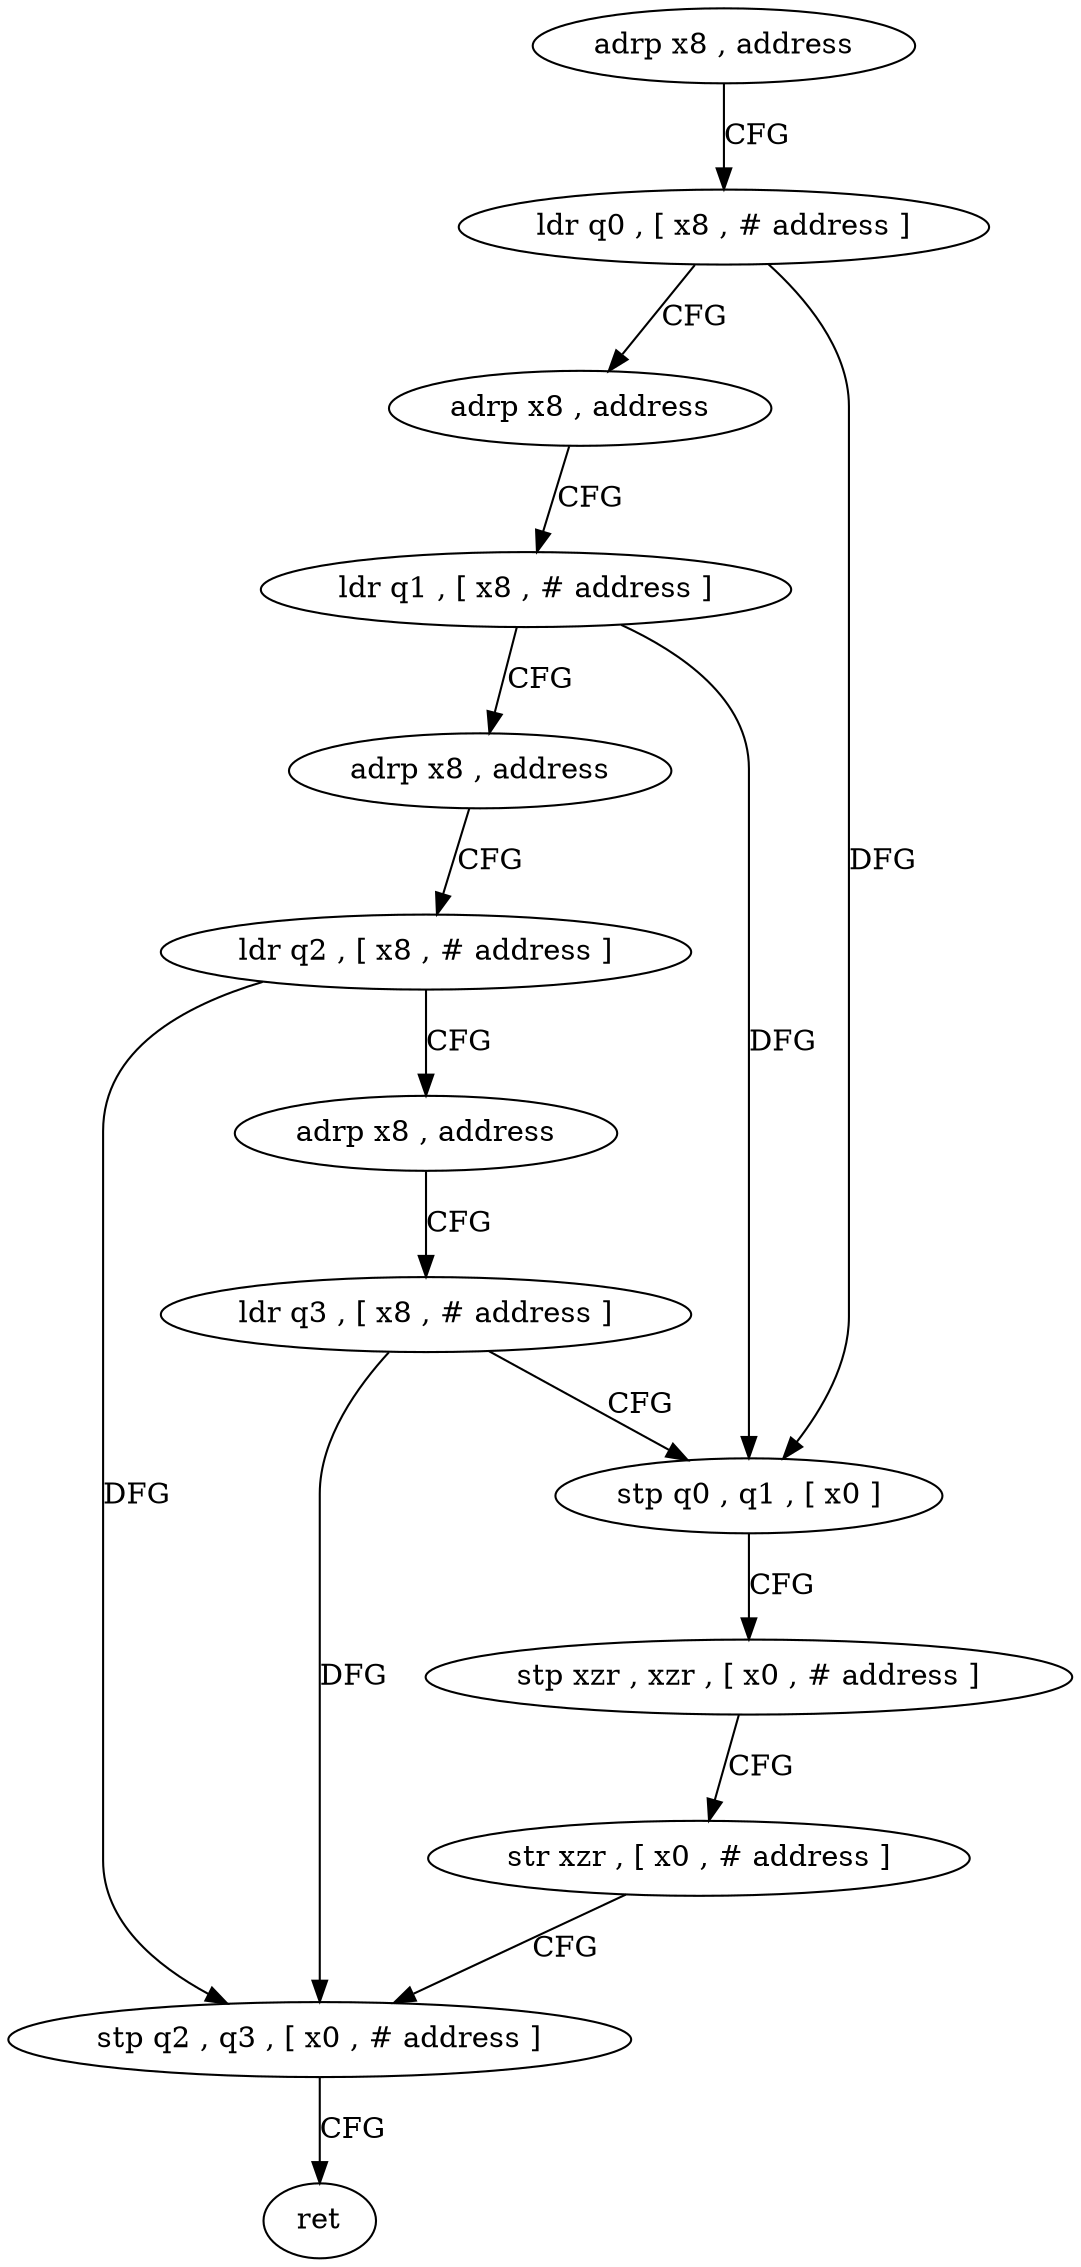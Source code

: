digraph "func" {
"4240464" [label = "adrp x8 , address" ]
"4240468" [label = "ldr q0 , [ x8 , # address ]" ]
"4240472" [label = "adrp x8 , address" ]
"4240476" [label = "ldr q1 , [ x8 , # address ]" ]
"4240480" [label = "adrp x8 , address" ]
"4240484" [label = "ldr q2 , [ x8 , # address ]" ]
"4240488" [label = "adrp x8 , address" ]
"4240492" [label = "ldr q3 , [ x8 , # address ]" ]
"4240496" [label = "stp q0 , q1 , [ x0 ]" ]
"4240500" [label = "stp xzr , xzr , [ x0 , # address ]" ]
"4240504" [label = "str xzr , [ x0 , # address ]" ]
"4240508" [label = "stp q2 , q3 , [ x0 , # address ]" ]
"4240512" [label = "ret" ]
"4240464" -> "4240468" [ label = "CFG" ]
"4240468" -> "4240472" [ label = "CFG" ]
"4240468" -> "4240496" [ label = "DFG" ]
"4240472" -> "4240476" [ label = "CFG" ]
"4240476" -> "4240480" [ label = "CFG" ]
"4240476" -> "4240496" [ label = "DFG" ]
"4240480" -> "4240484" [ label = "CFG" ]
"4240484" -> "4240488" [ label = "CFG" ]
"4240484" -> "4240508" [ label = "DFG" ]
"4240488" -> "4240492" [ label = "CFG" ]
"4240492" -> "4240496" [ label = "CFG" ]
"4240492" -> "4240508" [ label = "DFG" ]
"4240496" -> "4240500" [ label = "CFG" ]
"4240500" -> "4240504" [ label = "CFG" ]
"4240504" -> "4240508" [ label = "CFG" ]
"4240508" -> "4240512" [ label = "CFG" ]
}
